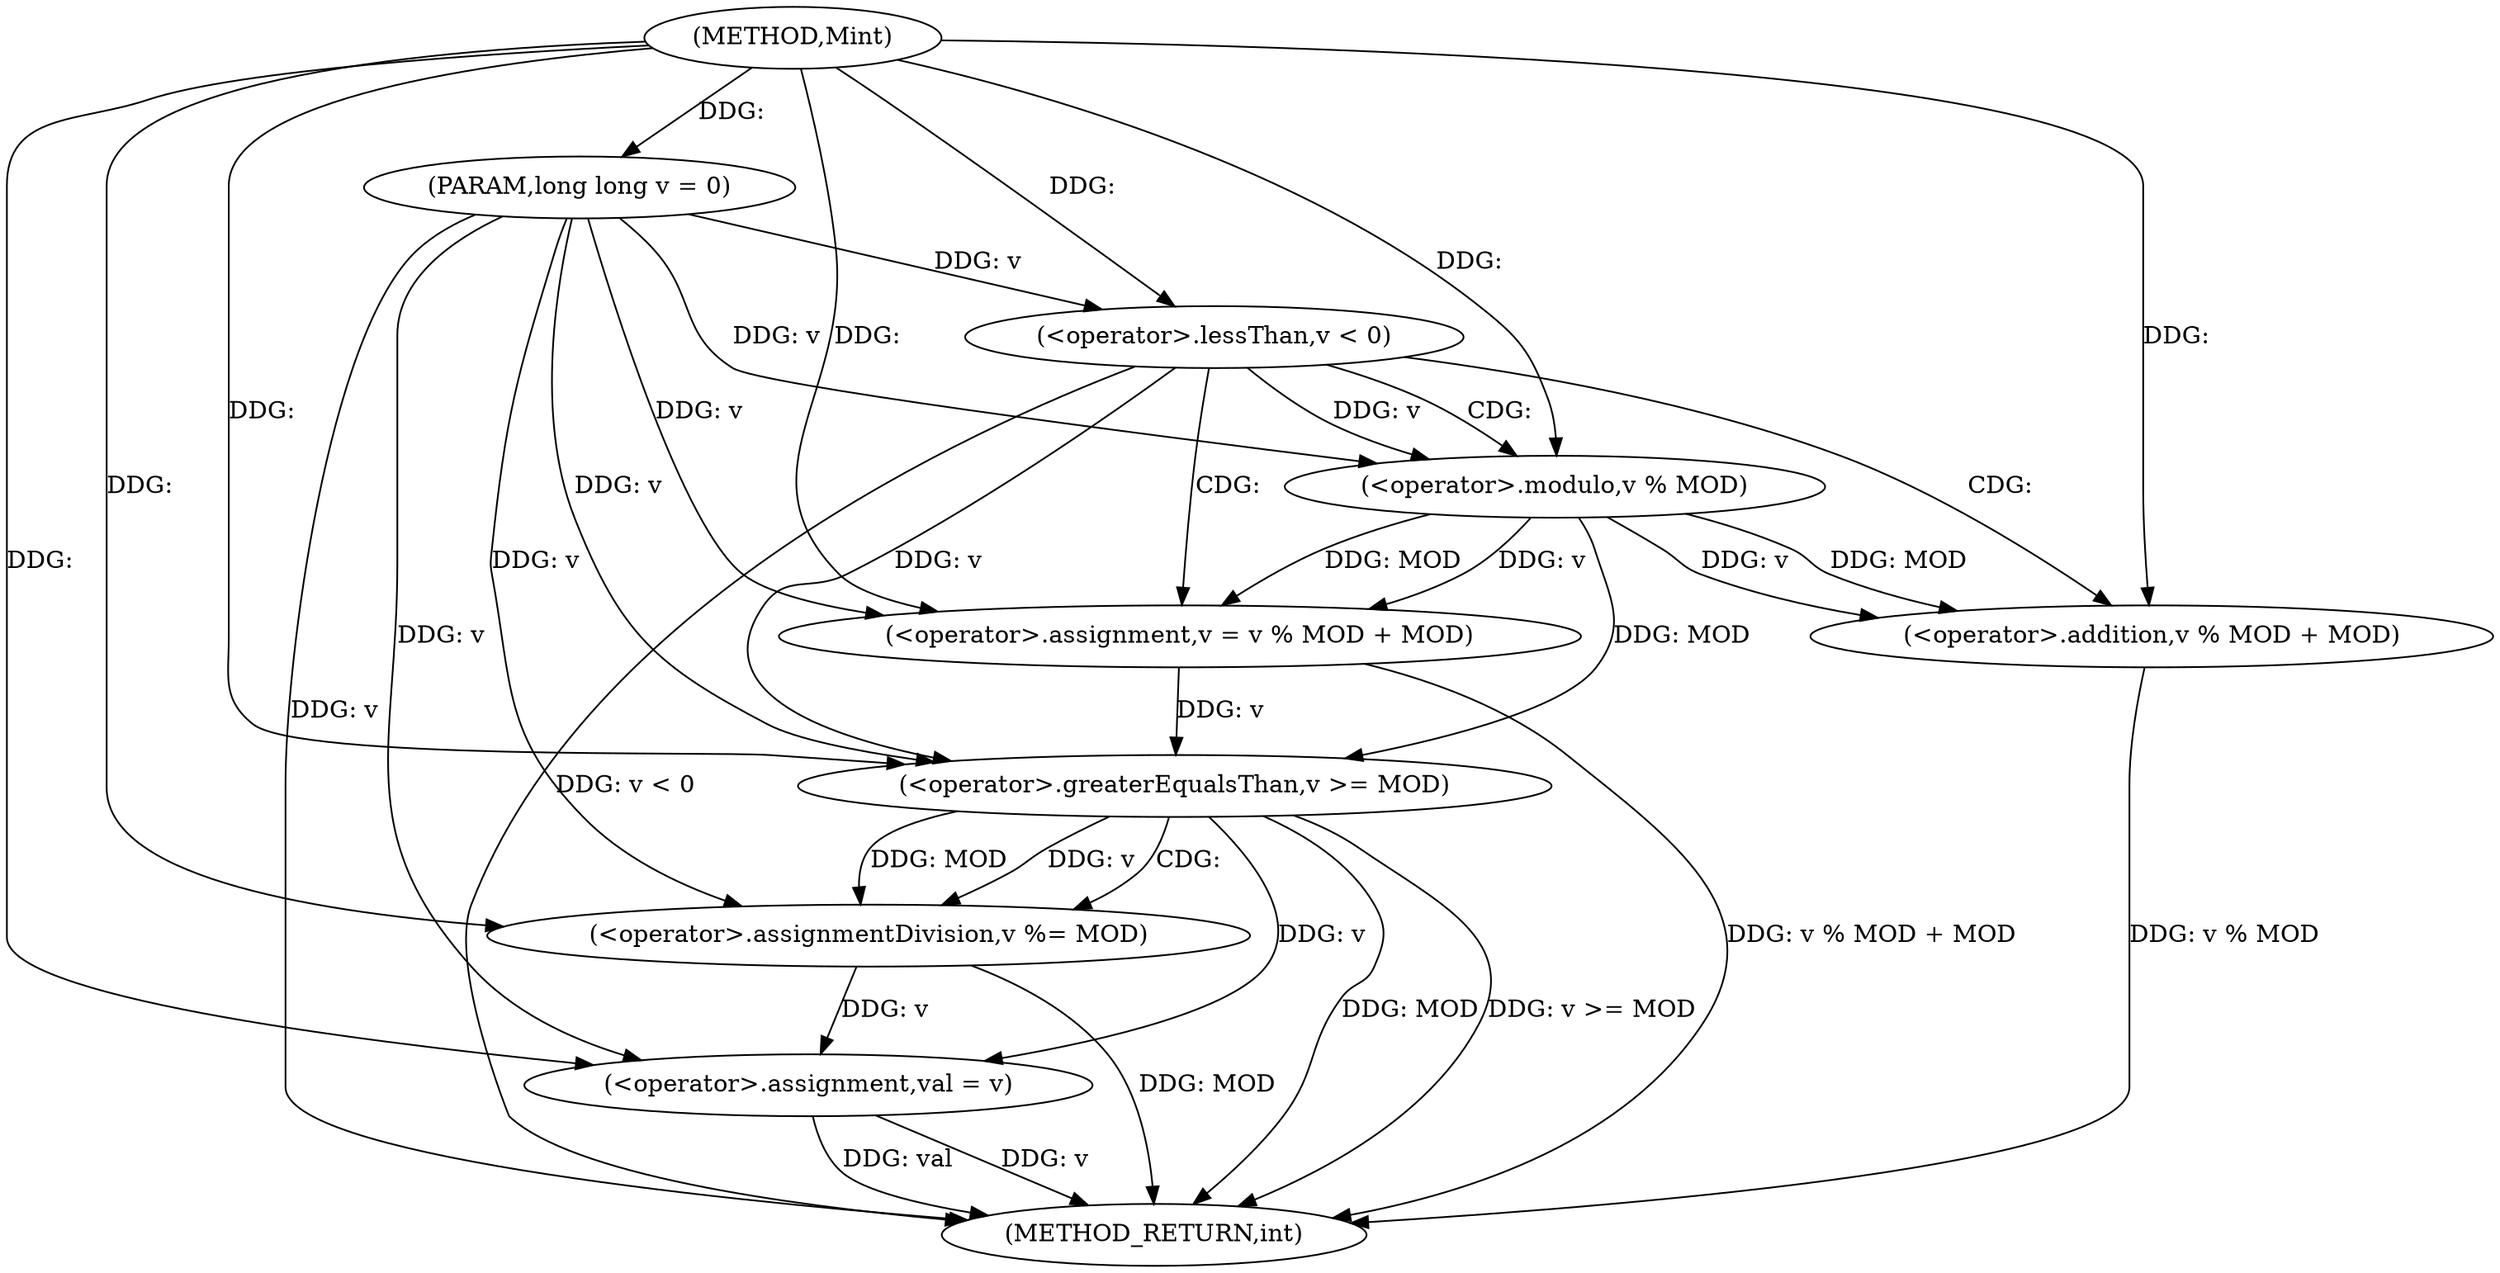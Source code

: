 digraph "Mint" {  
"1000779" [label = "(METHOD,Mint)" ]
"1000803" [label = "(METHOD_RETURN,int)" ]
"1000780" [label = "(PARAM,long long v = 0)" ]
"1000800" [label = "(<operator>.assignment,val = v)" ]
"1000783" [label = "(<operator>.lessThan,v < 0)" ]
"1000786" [label = "(<operator>.assignment,v = v % MOD + MOD)" ]
"1000794" [label = "(<operator>.greaterEqualsThan,v >= MOD)" ]
"1000797" [label = "(<operator>.assignmentDivision,v %= MOD)" ]
"1000788" [label = "(<operator>.addition,v % MOD + MOD)" ]
"1000789" [label = "(<operator>.modulo,v % MOD)" ]
  "1000780" -> "1000803"  [ label = "DDG: v"] 
  "1000783" -> "1000803"  [ label = "DDG: v < 0"] 
  "1000788" -> "1000803"  [ label = "DDG: v % MOD"] 
  "1000786" -> "1000803"  [ label = "DDG: v % MOD + MOD"] 
  "1000794" -> "1000803"  [ label = "DDG: MOD"] 
  "1000794" -> "1000803"  [ label = "DDG: v >= MOD"] 
  "1000797" -> "1000803"  [ label = "DDG: MOD"] 
  "1000800" -> "1000803"  [ label = "DDG: v"] 
  "1000800" -> "1000803"  [ label = "DDG: val"] 
  "1000779" -> "1000780"  [ label = "DDG: "] 
  "1000794" -> "1000800"  [ label = "DDG: v"] 
  "1000797" -> "1000800"  [ label = "DDG: v"] 
  "1000780" -> "1000800"  [ label = "DDG: v"] 
  "1000779" -> "1000800"  [ label = "DDG: "] 
  "1000789" -> "1000786"  [ label = "DDG: MOD"] 
  "1000779" -> "1000786"  [ label = "DDG: "] 
  "1000789" -> "1000786"  [ label = "DDG: v"] 
  "1000794" -> "1000797"  [ label = "DDG: MOD"] 
  "1000779" -> "1000797"  [ label = "DDG: "] 
  "1000780" -> "1000783"  [ label = "DDG: v"] 
  "1000779" -> "1000783"  [ label = "DDG: "] 
  "1000780" -> "1000786"  [ label = "DDG: v"] 
  "1000783" -> "1000794"  [ label = "DDG: v"] 
  "1000786" -> "1000794"  [ label = "DDG: v"] 
  "1000780" -> "1000794"  [ label = "DDG: v"] 
  "1000779" -> "1000794"  [ label = "DDG: "] 
  "1000789" -> "1000794"  [ label = "DDG: MOD"] 
  "1000794" -> "1000797"  [ label = "DDG: v"] 
  "1000780" -> "1000797"  [ label = "DDG: v"] 
  "1000789" -> "1000788"  [ label = "DDG: v"] 
  "1000789" -> "1000788"  [ label = "DDG: MOD"] 
  "1000779" -> "1000788"  [ label = "DDG: "] 
  "1000783" -> "1000789"  [ label = "DDG: v"] 
  "1000780" -> "1000789"  [ label = "DDG: v"] 
  "1000779" -> "1000789"  [ label = "DDG: "] 
  "1000783" -> "1000788"  [ label = "CDG: "] 
  "1000783" -> "1000786"  [ label = "CDG: "] 
  "1000783" -> "1000789"  [ label = "CDG: "] 
  "1000794" -> "1000797"  [ label = "CDG: "] 
}
